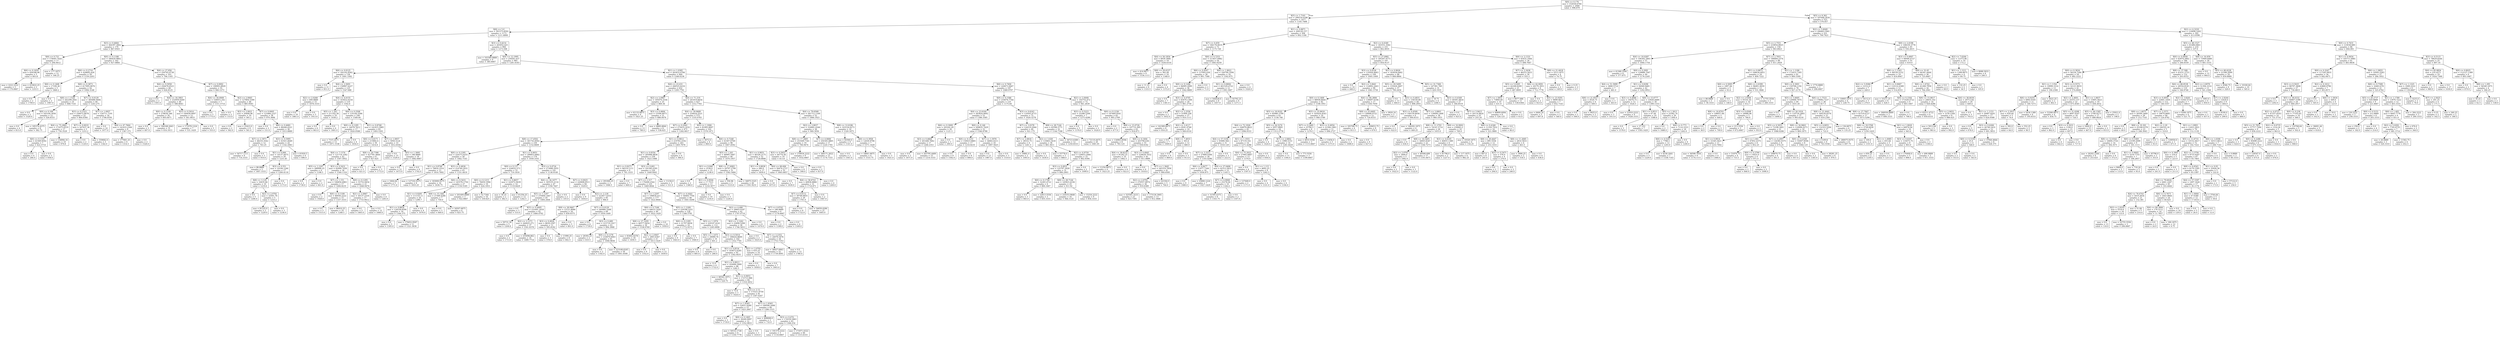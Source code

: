 digraph Tree {
node [shape=box] ;
0 [label="X[0] <= 0.176\nmse = 332630.6764\nsamples = 2000\nvalue = 996.879"] ;
1 [label="X[5] <= 1.7161\nmse = 299218.0188\nsamples = 1477\nvalue = 1145.7488"] ;
0 -> 1 [labeldistance=2.5, labelangle=45, headlabel="True"] ;
2 [label="X[8] <= 5.0\nmse = 301575.8592\nsamples = 1173\nvalue = 1211.4808"] ;
1 -> 2 ;
3 [label="X[3] <= 0.4664\nmse = 364397.3662\nsamples = 179\nvalue = 867.0503"] ;
2 -> 3 ;
4 [label="X[6] <= 0.731\nmse = 174045.7024\nsamples = 17\nvalue = 294.9412"] ;
3 -> 4 ;
5 [label="X[6] <= 0.1659\nmse = 456188.96\nsamples = 5\nvalue = 603.8"] ;
4 -> 5 ;
6 [label="mse = 2222.2222\nsamples = 3\nvalue = 170.6667"] ;
5 -> 6 ;
7 [label="mse = 433622.25\nsamples = 2\nvalue = 1253.5"] ;
5 -> 7 ;
8 [label="mse = 177.1875\nsamples = 12\nvalue = 166.25"] ;
4 -> 8 ;
9 [label="X[0] <= 0.1188\nmse = 346420.9802\nsamples = 162\nvalue = 927.0864"] ;
3 -> 9 ;
10 [label="X[6] <= 0.2716\nmse = 428695.426\nsamples = 59\nvalue = 1159.2203"] ;
9 -> 10 ;
11 [label="X[6] <= 0.1468\nmse = 17109.36\nsamples = 5\nvalue = 1860.2"] ;
10 -> 11 ;
12 [label="mse = 0.0\nsamples = 2\nvalue = 1700.0"] ;
11 -> 12 ;
13 [label="mse = 0.0\nsamples = 3\nvalue = 1967.0"] ;
11 -> 13 ;
14 [label="X[6] <= 0.3873\nmse = 417095.0676\nsamples = 54\nvalue = 1094.3148"] ;
10 -> 14 ;
15 [label="X[8] <= 1.1526\nmse = 262299.2041\nsamples = 14\nvalue = 668.7143"] ;
14 -> 15 ;
16 [label="mse = 0.0\nsamples = 2\nvalue = 1520.0"] ;
15 -> 16 ;
17 [label="X[0] <= 0.108\nmse = 165104.3056\nsamples = 12\nvalue = 526.8333"] ;
15 -> 17 ;
18 [label="mse = 0.0\nsamples = 4\nvalue = 815.0"] ;
17 -> 18 ;
19 [label="mse = 185376.4375\nsamples = 8\nvalue = 382.75"] ;
17 -> 19 ;
20 [label="X[7] <= 0.0129\nmse = 385686.9494\nsamples = 40\nvalue = 1243.275"] ;
14 -> 20 ;
21 [label="X[3] <= 0.5323\nmse = 256072.8678\nsamples = 22\nvalue = 864.6364"] ;
20 -> 21 ;
22 [label="X[4] <= 75.2862\nmse = 171675.0519\nsamples = 17\nvalue = 750.3529"] ;
21 -> 22 ;
23 [label="X[0] <= 0.1101\nmse = 41569.9592\nsamples = 7\nvalue = 422.5714"] ;
22 -> 23 ;
24 [label="mse = 0.0\nsamples = 4\nvalue = 246.0"] ;
23 -> 24 ;
25 [label="mse = 0.0\nsamples = 3\nvalue = 658.0"] ;
23 -> 25 ;
26 [label="mse = 134894.16\nsamples = 10\nvalue = 979.8"] ;
22 -> 26 ;
27 [label="X[7] <= 0.0019\nmse = 347637.36\nsamples = 5\nvalue = 1253.2"] ;
21 -> 27 ;
28 [label="mse = 0.0\nsamples = 2\nvalue = 1120.0"] ;
27 -> 28 ;
29 [label="mse = 559682.0\nsamples = 3\nvalue = 1342.0"] ;
27 -> 29 ;
30 [label="X[7] <= 1.0957\nmse = 154711.7191\nsamples = 18\nvalue = 1706.0556"] ;
20 -> 30 ;
31 [label="mse = 0.0\nsamples = 10\nvalue = 1977.0"] ;
30 -> 31 ;
32 [label="X[4] <= 47.7664\nmse = 141633.2344\nsamples = 8\nvalue = 1367.375"] ;
30 -> 32 ;
33 [label="mse = 177661.25\nsamples = 6\nvalue = 1314.5"] ;
32 -> 33 ;
34 [label="mse = 0.0\nsamples = 2\nvalue = 1526.0"] ;
32 -> 34 ;
35 [label="X[4] <= 27.856\nmse = 250745.0738\nsamples = 103\nvalue = 794.1165"] ;
9 -> 35 ;
36 [label="X[4] <= 9.5958\nmse = 256478.6523\nsamples = 48\nvalue = 626.8125"] ;
35 -> 36 ;
37 [label="mse = 0.0\nsamples = 2\nvalue = 1501.0"] ;
36 -> 37 ;
38 [label="X[4] <= 18.3903\nmse = 232959.0269\nsamples = 46\nvalue = 588.8043"] ;
36 -> 38 ;
39 [label="X[0] <= 0.1339\nmse = 278636.346\nsamples = 34\nvalue = 605.6471"] ;
38 -> 39 ;
40 [label="mse = 0.0\nsamples = 3\nvalue = 497.0"] ;
39 -> 40 ;
41 [label="mse = 304348.2643\nsamples = 31\nvalue = 616.1613"] ;
39 -> 41 ;
42 [label="X[3] <= 0.5014\nmse = 100458.9097\nsamples = 12\nvalue = 541.0833"] ;
38 -> 42 ;
43 [label="mse = 171978.1224\nsamples = 7\nvalue = 531.1429"] ;
42 -> 43 ;
44 [label="mse = 0.0\nsamples = 5\nvalue = 555.0"] ;
42 -> 44 ;
45 [label="X[7] <= 0.0002\nmse = 199993.8929\nsamples = 55\nvalue = 940.1273"] ;
35 -> 45 ;
46 [label="X[4] <= 34.0949\nmse = 536915.102\nsamples = 7\nvalue = 1311.5714"] ;
45 -> 46 ;
47 [label="mse = 0.0\nsamples = 5\nvalue = 1775.0"] ;
46 -> 47 ;
48 [label="mse = 0.0\nsamples = 2\nvalue = 153.0"] ;
46 -> 48 ;
49 [label="X[2] <= 2.0065\nmse = 127804.5399\nsamples = 48\nvalue = 885.9583"] ;
45 -> 49 ;
50 [label="X[2] <= 2.0021\nmse = 20408.96\nsamples = 10\nvalue = 565.2"] ;
49 -> 50 ;
51 [label="mse = 0.0\nsamples = 2\nvalue = 582.0"] ;
50 -> 51 ;
52 [label="mse = 25423.0\nsamples = 8\nvalue = 561.0"] ;
50 -> 52 ;
53 [label="X[7] <= 0.0005\nmse = 121866.2327\nsamples = 38\nvalue = 970.3684"] ;
49 -> 53 ;
54 [label="mse = 0.0\nsamples = 2\nvalue = 151.0"] ;
53 -> 54 ;
55 [label="X[6] <= 0.4681\nmse = 89266.4321\nsamples = 36\nvalue = 1015.8889"] ;
53 -> 55 ;
56 [label="X[7] <= 2.3971\nmse = 48216.3542\nsamples = 12\nvalue = 763.25"] ;
55 -> 56 ;
57 [label="mse = 54717.1111\nsamples = 9\nvalue = 714.3333"] ;
56 -> 57 ;
58 [label="mse = 0.0\nsamples = 3\nvalue = 910.0"] ;
56 -> 58 ;
59 [label="X[3] <= 0.5995\nmse = 61921.6649\nsamples = 24\nvalue = 1142.2083"] ;
55 -> 59 ;
60 [label="X[1] <= 0.846\nmse = 14137.4475\nsamples = 20\nvalue = 1231.45"] ;
59 -> 60 ;
61 [label="mse = 88.8889\nsamples = 3\nvalue = 1407.3333"] ;
60 -> 61 ;
62 [label="X[3] <= 0.551\nmse = 10194.1246\nsamples = 17\nvalue = 1200.4118"] ;
60 -> 62 ;
63 [label="X[8] <= 3.129\nmse = 16435.84\nsamples = 10\nvalue = 1219.6"] ;
62 -> 63 ;
64 [label="mse = 0.0\nsamples = 5\nvalue = 1206.0"] ;
63 -> 64 ;
65 [label="X[2] <= 2.0792\nmse = 32501.76\nsamples = 5\nvalue = 1233.2"] ;
63 -> 65 ;
66 [label="mse = 81225.0\nsamples = 2\nvalue = 1229.0"] ;
65 -> 66 ;
67 [label="mse = 0.0\nsamples = 3\nvalue = 1236.0"] ;
65 -> 67 ;
68 [label="mse = 0.0\nsamples = 7\nvalue = 1173.0"] ;
62 -> 68 ;
69 [label="mse = 61920.5\nsamples = 4\nvalue = 696.0"] ;
59 -> 69 ;
70 [label="X[3] <= 0.4214\nmse = 265052.425\nsamples = 994\nvalue = 1273.506"] ;
2 -> 70 ;
71 [label="mse = 103360.8889\nsamples = 9\nvalue = 385.6667"] ;
70 -> 71 ;
72 [label="X[4] <= 12.1995\nmse = 259261.637\nsamples = 985\nvalue = 1281.6183"] ;
70 -> 72 ;
73 [label="X[6] <= 0.0125\nmse = 182192.8562\nsamples = 136\nvalue = 1491.3382"] ;
72 -> 73 ;
74 [label="mse = 0.0\nsamples = 11\nvalue = 851.0"] ;
73 -> 74 ;
75 [label="X[4] <= 2.5691\nmse = 158967.6227\nsamples = 125\nvalue = 1547.688"] ;
73 -> 75 ;
76 [label="X[2] <= 2.0268\nmse = 600.8889\nsamples = 15\nvalue = 1878.3333"] ;
75 -> 76 ;
77 [label="mse = 0.0\nsamples = 10\nvalue = 1861.0"] ;
76 -> 77 ;
78 [label="mse = 0.0\nsamples = 5\nvalue = 1913.0"] ;
76 -> 78 ;
79 [label="X[4] <= 4.0155\nmse = 163622.0218\nsamples = 110\nvalue = 1502.6"] ;
75 -> 79 ;
80 [label="X[5] <= 1.243\nmse = 211162.56\nsamples = 10\nvalue = 1038.2"] ;
79 -> 80 ;
81 [label="mse = 0.0\nsamples = 6\nvalue = 663.0"] ;
80 -> 81 ;
82 [label="mse = 0.0\nsamples = 4\nvalue = 1601.0"] ;
80 -> 82 ;
83 [label="X[6] <= 0.2508\nmse = 135144.5584\nsamples = 100\nvalue = 1549.04"] ;
79 -> 83 ;
84 [label="X[0] <= 0.1295\nmse = 14078.7612\nsamples = 17\nvalue = 1820.0588"] ;
83 -> 84 ;
85 [label="mse = 7315.2071\nsamples = 13\nvalue = 1871.1538"] ;
84 -> 85 ;
86 [label="mse = 0.0\nsamples = 4\nvalue = 1654.0"] ;
84 -> 86 ;
87 [label="X[1] <= 0.8748\nmse = 141815.5985\nsamples = 83\nvalue = 1493.5301"] ;
83 -> 87 ;
88 [label="X[6] <= 0.6171\nmse = 215892.6\nsamples = 50\nvalue = 1414.8"] ;
87 -> 88 ;
89 [label="X[4] <= 7.1374\nmse = 121714.3362\nsamples = 42\nvalue = 1507.5952"] ;
88 -> 89 ;
90 [label="X[5] <= 1.1207\nmse = 288906.25\nsamples = 4\nvalue = 1198.5"] ;
89 -> 90 ;
91 [label="mse = 0.0\nsamples = 2\nvalue = 1736.0"] ;
90 -> 91 ;
92 [label="mse = 0.0\nsamples = 2\nvalue = 661.0"] ;
90 -> 92 ;
93 [label="X[3] <= 0.5431\nmse = 92999.7458\nsamples = 38\nvalue = 1540.1316"] ;
89 -> 93 ;
94 [label="X[7] <= 1.151\nmse = 106854.4983\nsamples = 17\nvalue = 1406.8235"] ;
93 -> 94 ;
95 [label="mse = 0.0\nsamples = 2\nvalue = 1928.0"] ;
94 -> 95 ;
96 [label="X[0] <= 0.1109\nmse = 80056.2222\nsamples = 15\nvalue = 1337.3333"] ;
94 -> 96 ;
97 [label="mse = 0.0\nsamples = 5\nvalue = 1515.0"] ;
96 -> 97 ;
98 [label="mse = 96410.25\nsamples = 10\nvalue = 1248.5"] ;
96 -> 98 ;
99 [label="X[0] <= 0.1295\nmse = 55752.0454\nsamples = 21\nvalue = 1648.0476"] ;
93 -> 99 ;
100 [label="X[2] <= 2.0967\nmse = 30137.2318\nsamples = 17\nvalue = 1733.9412"] ;
99 -> 100 ;
101 [label="mse = 0.0\nsamples = 5\nvalue = 1465.0"] ;
100 -> 101 ;
102 [label="mse = 0.0\nsamples = 12\nvalue = 1846.0"] ;
100 -> 102 ;
103 [label="mse = 0.0\nsamples = 4\nvalue = 1283.0"] ;
99 -> 103 ;
104 [label="X[8] <= 20.7396\nmse = 427781.4844\nsamples = 8\nvalue = 927.625"] ;
88 -> 104 ;
105 [label="mse = 0.0\nsamples = 5\nvalue = 421.0"] ;
104 -> 105 ;
106 [label="mse = 0.0\nsamples = 3\nvalue = 1772.0"] ;
104 -> 106 ;
107 [label="X[7] <= 1.0957\nmse = 5956.5124\nsamples = 33\nvalue = 1612.8182"] ;
87 -> 107 ;
108 [label="mse = 0.0\nsamples = 15\nvalue = 1529.0"] ;
107 -> 108 ;
109 [label="X[5] <= 1.3095\nmse = 186.8889\nsamples = 18\nvalue = 1682.6667"] ;
107 -> 109 ;
110 [label="mse = 0.0\nsamples = 12\nvalue = 1673.0"] ;
109 -> 110 ;
111 [label="mse = 0.0\nsamples = 6\nvalue = 1702.0"] ;
109 -> 111 ;
112 [label="X[1] <= 1.0385\nmse = 263433.0784\nsamples = 849\nvalue = 1248.0236"] ;
72 -> 112 ;
113 [label="X[4] <= 23.431\nmse = 266525.6216\nsamples = 652\nvalue = 1295.7761"] ;
112 -> 113 ;
114 [label="X[2] <= 2.0967\nmse = 195470.3104\nsamples = 25\nvalue = 869.36"] ;
113 -> 114 ;
115 [label="mse = 61132.6875\nsamples = 4\nvalue = 1821.25"] ;
114 -> 115 ;
116 [label="X[3] <= 0.4664\nmse = 15594.8073\nsamples = 21\nvalue = 688.0476"] ;
114 -> 116 ;
117 [label="mse = 0.0\nsamples = 13\nvalue = 780.0"] ;
116 -> 117 ;
118 [label="mse = 4869.4844\nsamples = 8\nvalue = 538.625"] ;
116 -> 118 ;
119 [label="X[4] <= 71.219\nmse = 261819.6654\nsamples = 627\nvalue = 1312.7783"] ;
113 -> 119 ;
120 [label="X[4] <= 39.9689\nmse = 254024.5521\nsamples = 575\nvalue = 1335.0783"] ;
119 -> 120 ;
121 [label="X[7] <= 0.2041\nmse = 275633.3232\nsamples = 473\nvalue = 1282.6617"] ;
120 -> 121 ;
122 [label="X[8] <= 17.4502\nmse = 301743.8502\nsamples = 230\nvalue = 1152.6609"] ;
121 -> 122 ;
123 [label="X[0] <= 0.1295\nmse = 224373.0255\nsamples = 56\nvalue = 1442.7143"] ;
122 -> 123 ;
124 [label="X[1] <= 0.8748\nmse = 79816.3314\nsamples = 13\nvalue = 1810.7692"] ;
123 -> 124 ;
125 [label="mse = 1664.64\nsamples = 5\nvalue = 1771.6"] ;
124 -> 125 ;
126 [label="mse = 127102.9375\nsamples = 8\nvalue = 1835.25"] ;
124 -> 126 ;
127 [label="X[3] <= 0.4836\nmse = 214740.2931\nsamples = 43\nvalue = 1331.4419"] ;
123 -> 127 ;
128 [label="mse = 183000.9375\nsamples = 16\nvalue = 1636.75"] ;
127 -> 128 ;
129 [label="X[6] <= 0.5431\nmse = 145578.1756\nsamples = 27\nvalue = 1150.5185"] ;
127 -> 129 ;
130 [label="X[1] <= 0.9285\nmse = 111155.11\nsamples = 20\nvalue = 1290.7"] ;
129 -> 130 ;
131 [label="X[1] <= 0.8854\nmse = 124538.8594\nsamples = 16\nvalue = 1344.375"] ;
130 -> 131 ;
132 [label="mse = 0.0\nsamples = 5\nvalue = 1395.0"] ;
131 -> 132 ;
133 [label="mse = 179452.9587\nsamples = 11\nvalue = 1321.3636"] ;
131 -> 133 ;
134 [label="mse = 0.0\nsamples = 4\nvalue = 1076.0"] ;
130 -> 134 ;
135 [label="X[8] <= 15.1461\nmse = 27369.4286\nsamples = 7\nvalue = 750.0"] ;
129 -> 135 ;
136 [label="mse = 0.0\nsamples = 3\nvalue = 649.0"] ;
135 -> 136 ;
137 [label="mse = 34507.6875\nsamples = 4\nvalue = 825.75"] ;
135 -> 137 ;
138 [label="X[1] <= 0.9051\nmse = 290853.8462\nsamples = 174\nvalue = 1059.3103"] ;
122 -> 138 ;
139 [label="X[0] <= 0.137\nmse = 224032.573\nsamples = 33\nvalue = 719.1818"] ;
138 -> 139 ;
140 [label="X[0] <= 0.1215\nmse = 78450.1994\nsamples = 19\nvalue = 424.1053"] ;
139 -> 140 ;
141 [label="mse = 201400.8889\nsamples = 3\nvalue = 922.6667"] ;
140 -> 141 ;
142 [label="mse = 52.7344\nsamples = 16\nvalue = 330.625"] ;
140 -> 142 ;
143 [label="X[1] <= 0.8657\nmse = 143072.9439\nsamples = 14\nvalue = 1119.6429"] ;
139 -> 143 ;
144 [label="mse = 30.25\nsamples = 2\nvalue = 382.5"] ;
143 -> 144 ;
145 [label="mse = 61256.25\nsamples = 12\nvalue = 1242.5"] ;
143 -> 145 ;
146 [label="X[3] <= 0.4724\nmse = 273080.2055\nsamples = 141\nvalue = 1138.9149"] ;
138 -> 146 ;
147 [label="X[4] <= 34.1677\nmse = 305535.2114\nsamples = 47\nvalue = 1358.7447"] ;
146 -> 147 ;
148 [label="X[5] <= 1.1297\nmse = 270464.1847\nsamples = 45\nvalue = 1404.2444"] ;
147 -> 148 ;
149 [label="mse = 0.0\nsamples = 3\nvalue = 533.0"] ;
148 -> 149 ;
150 [label="X[3] <= 0.4495\nmse = 231691.2018\nsamples = 42\nvalue = 1466.4762"] ;
148 -> 150 ;
151 [label="mse = 59731.36\nsamples = 5\nvalue = 1204.8"] ;
150 -> 151 ;
152 [label="X[2] <= 2.1373\nmse = 244425.271\nsamples = 37\nvalue = 1501.8378"] ;
150 -> 152 ;
153 [label="mse = 0.0\nsamples = 2\nvalue = 1713.0"] ;
152 -> 153 ;
154 [label="mse = 255698.862\nsamples = 35\nvalue = 1489.7714"] ;
152 -> 154 ;
155 [label="mse = 0.0\nsamples = 2\nvalue = 335.0"] ;
147 -> 155 ;
156 [label="X[7] <= 0.0025\nmse = 220608.8511\nsamples = 94\nvalue = 1029.0"] ;
146 -> 156 ;
157 [label="mse = 0.0\nsamples = 9\nvalue = 1454.0"] ;
156 -> 157 ;
158 [label="X[2] <= 2.128\nmse = 222817.4353\nsamples = 85\nvalue = 984.0"] ;
156 -> 158 ;
159 [label="X[8] <= 28.9467\nmse = 15121.8086\nsamples = 16\nvalue = 659.9375"] ;
158 -> 159 ;
160 [label="X[3] <= 0.4924\nmse = 8839.2397\nsamples = 11\nvalue = 595.8182"] ;
159 -> 160 ;
161 [label="mse = 0.0\nsamples = 3\nvalue = 578.0"] ;
160 -> 161 ;
162 [label="mse = 11990.25\nsamples = 8\nvalue = 602.5"] ;
160 -> 162 ;
163 [label="mse = 0.0\nsamples = 5\nvalue = 801.0"] ;
159 -> 163 ;
164 [label="X[7] <= 0.0129\nmse = 240980.3268\nsamples = 69\nvalue = 1059.1449"] ;
158 -> 164 ;
165 [label="mse = 0.0\nsamples = 6\nvalue = 1739.0"] ;
164 -> 165 ;
166 [label="X[3] <= 0.489\nmse = 215719.1917\nsamples = 63\nvalue = 994.3968"] ;
164 -> 166 ;
167 [label="mse = 28392.25\nsamples = 2\nvalue = 610.5"] ;
166 -> 167 ;
168 [label="X[0] <= 0.1278\nmse = 216870.6063\nsamples = 61\nvalue = 1006.9836"] ;
166 -> 168 ;
169 [label="mse = 0.0\nsamples = 2\nvalue = 1182.0"] ;
168 -> 169 ;
170 [label="mse = 223148.6245\nsamples = 59\nvalue = 1001.0508"] ;
168 -> 170 ;
171 [label="X[1] <= 0.9612\nmse = 219783.2192\nsamples = 243\nvalue = 1405.7078"] ;
121 -> 171 ;
172 [label="X[1] <= 0.8354\nmse = 205066.8836\nsamples = 239\nvalue = 1423.1088"] ;
171 -> 172 ;
173 [label="X[1] <= 0.8271\nmse = 94519.1111\nsamples = 9\nvalue = 761.3333"] ;
172 -> 173 ;
174 [label="mse = 291060.25\nsamples = 2\nvalue = 1084.5"] ;
173 -> 174 ;
175 [label="mse = 0.0\nsamples = 7\nvalue = 669.0"] ;
173 -> 175 ;
176 [label="X[3] <= 0.601\nmse = 191585.0391\nsamples = 230\nvalue = 1449.0043"] ;
172 -> 176 ;
177 [label="X[7] <= 2.317\nmse = 176449.2542\nsamples = 225\nvalue = 1469.4044"] ;
176 -> 177 ;
178 [label="X[7] <= 1.2297\nmse = 198834.411\nsamples = 177\nvalue = 1422.8644"] ;
177 -> 178 ;
179 [label="X[6] <= 0.7248\nmse = 64633.1429\nsamples = 49\nvalue = 1622.1429"] ;
178 -> 179 ;
180 [label="X[8] <= 27.3295\nmse = 46577.0454\nsamples = 39\nvalue = 1538.0769"] ;
179 -> 180 ;
181 [label="mse = 83402.0278\nsamples = 18\nvalue = 1450.5"] ;
180 -> 181 ;
182 [label="X[2] <= 2.0047\nmse = 2803.8367\nsamples = 21\nvalue = 1613.1429"] ;
180 -> 182 ;
183 [label="mse = 0.0\nsamples = 9\nvalue = 1552.0"] ;
182 -> 183 ;
184 [label="mse = 0.0\nsamples = 12\nvalue = 1659.0"] ;
182 -> 184 ;
185 [label="mse = 0.0\nsamples = 10\nvalue = 1950.0"] ;
179 -> 185 ;
186 [label="X[5] <= 1.1209\nmse = 229186.5251\nsamples = 128\nvalue = 1346.5781"] ;
178 -> 186 ;
187 [label="X[0] <= 0.1295\nmse = 21707.6836\nsamples = 16\nvalue = 1772.9375"] ;
186 -> 187 ;
188 [label="mse = 0.0\nsamples = 9\nvalue = 1643.0"] ;
187 -> 188 ;
189 [label="mse = 0.0\nsamples = 7\nvalue = 1940.0"] ;
187 -> 189 ;
190 [label="X[5] <= 1.1974\nmse = 229147.6141\nsamples = 112\nvalue = 1285.6696"] ;
186 -> 190 ;
191 [label="X[5] <= 1.1475\nmse = 28089.76\nsamples = 10\nvalue = 601.2"] ;
190 -> 191 ;
192 [label="mse = 0.0\nsamples = 8\nvalue = 685.0"] ;
191 -> 192 ;
193 [label="mse = 0.0\nsamples = 2\nvalue = 266.0"] ;
191 -> 193 ;
194 [label="X[3] <= 0.5014\nmse = 198424.8609\nsamples = 102\nvalue = 1352.7745"] ;
190 -> 194 ;
195 [label="X[1] <= 0.8534\nmse = 193672.6285\nsamples = 92\nvalue = 1302.0435"] ;
194 -> 195 ;
196 [label="mse = 12.0\nsamples = 4\nvalue = 1732.0"] ;
195 -> 196 ;
197 [label="X[1] <= 0.8913\nmse = 193690.5909\nsamples = 88\nvalue = 1282.5"] ;
195 -> 197 ;
198 [label="mse = 40542.1875\nsamples = 4\nvalue = 529.75"] ;
197 -> 198 ;
199 [label="X[1] <= 0.9051\nmse = 172715.988\nsamples = 84\nvalue = 1318.3452"] ;
197 -> 199 ;
200 [label="mse = 72.0\nsamples = 3\nvalue = 1624.0"] ;
199 -> 200 ;
201 [label="X[2] <= 2.12\nmse = 175521.8759\nsamples = 81\nvalue = 1307.0247"] ;
199 -> 201 ;
202 [label="X[7] <= 1.8365\nmse = 52831.9289\nsamples = 15\nvalue = 1425.2667"] ;
201 -> 202 ;
203 [label="mse = 0.0\nsamples = 3\nvalue = 1718.0"] ;
202 -> 203 ;
204 [label="X[0] <= 0.1465\nmse = 39260.9097\nsamples = 12\nvalue = 1352.0833"] ;
202 -> 204 ;
205 [label="mse = 50532.1728\nsamples = 9\nvalue = 1330.7778"] ;
204 -> 205 ;
206 [label="mse = 0.0\nsamples = 3\nvalue = 1416.0"] ;
204 -> 206 ;
207 [label="X[7] <= 1.8365\nmse = 199506.2498\nsamples = 66\nvalue = 1280.1515"] ;
201 -> 207 ;
208 [label="mse = 408608.0\nsamples = 3\nvalue = 732.0"] ;
207 -> 208 ;
209 [label="X[3] <= 0.474\nmse = 174559.5863\nsamples = 63\nvalue = 1306.254"] ;
207 -> 209 ;
210 [label="mse = 191374.2222\nsamples = 3\nvalue = 1118.6667"] ;
209 -> 210 ;
211 [label="mse = 171871.4322\nsamples = 60\nvalue = 1315.6333"] ;
209 -> 211 ;
212 [label="X[2] <= 2.0792\nmse = 635.25\nsamples = 10\nvalue = 1819.5"] ;
194 -> 212 ;
213 [label="mse = 0.0\nsamples = 3\nvalue = 1858.0"] ;
212 -> 213 ;
214 [label="mse = 0.0\nsamples = 7\nvalue = 1803.0"] ;
212 -> 214 ;
215 [label="X[7] <= 4.4441\nmse = 56464.7704\nsamples = 48\nvalue = 1641.0208"] ;
177 -> 215 ;
216 [label="X[2] <= 4.486\nmse = 29603.0187\nsamples = 42\nvalue = 1707.0714"] ;
215 -> 216 ;
217 [label="X[2] <= 2.1262\nmse = 23608.5208\nsamples = 36\nvalue = 1746.5833"] ;
216 -> 217 ;
218 [label="mse = 0.0\nsamples = 2\nvalue = 1625.0"] ;
217 -> 218 ;
219 [label="X[7] <= 3.2352\nmse = 24076.5476\nsamples = 34\nvalue = 1753.7353"] ;
217 -> 219 ;
220 [label="mse = 36627.6963\nsamples = 22\nvalue = 1739.4091"] ;
219 -> 220 ;
221 [label="mse = 0.0\nsamples = 12\nvalue = 1780.0"] ;
219 -> 221 ;
222 [label="mse = 0.0\nsamples = 6\nvalue = 1470.0"] ;
216 -> 222 ;
223 [label="X[7] <= 4.8742\nmse = 186.8889\nsamples = 6\nvalue = 1178.6667"] ;
215 -> 223 ;
224 [label="mse = 0.0\nsamples = 2\nvalue = 1198.0"] ;
223 -> 224 ;
225 [label="mse = 0.0\nsamples = 4\nvalue = 1169.0"] ;
223 -> 225 ;
226 [label="mse = 11236.0\nsamples = 5\nvalue = 531.0"] ;
176 -> 226 ;
227 [label="mse = 0.0\nsamples = 4\nvalue = 366.0"] ;
171 -> 227 ;
228 [label="X[5] <= 1.1906\nmse = 81995.9097\nsamples = 102\nvalue = 1578.1471"] ;
120 -> 228 ;
229 [label="mse = 3072.0\nsamples = 4\nvalue = 860.0"] ;
228 -> 229 ;
230 [label="X[6] <= 0.7248\nmse = 63307.6769\nsamples = 98\nvalue = 1607.4592"] ;
228 -> 230 ;
231 [label="X[5] <= 1.243\nmse = 46995.5487\nsamples = 46\nvalue = 1470.1957"] ;
230 -> 231 ;
232 [label="X[1] <= 0.846\nmse = 2536.0\nsamples = 15\nvalue = 1238.0"] ;
231 -> 232 ;
233 [label="mse = 0.0\nsamples = 2\nvalue = 1366.0"] ;
232 -> 233 ;
234 [label="X[1] <= 0.9504\nmse = 17.7515\nsamples = 13\nvalue = 1218.3077"] ;
232 -> 234 ;
235 [label="mse = 0.0\nsamples = 10\nvalue = 1216.0"] ;
234 -> 235 ;
236 [label="mse = 0.0\nsamples = 3\nvalue = 1226.0"] ;
234 -> 236 ;
237 [label="X[8] <= 17.6083\nmse = 29797.2799\nsamples = 31\nvalue = 1582.5484"] ;
231 -> 237 ;
238 [label="mse = 556.96\nsamples = 5\nvalue = 1533.8"] ;
237 -> 238 ;
239 [label="mse = 34875.5325\nsamples = 26\nvalue = 1591.9231"] ;
237 -> 239 ;
240 [label="X[1] <= 0.9051\nmse = 46326.2175\nsamples = 52\nvalue = 1728.8846"] ;
230 -> 240 ;
241 [label="X[1] <= 0.8838\nmse = 280.0\nsamples = 17\nvalue = 1859.0"] ;
240 -> 241 ;
242 [label="mse = 0.0\nsamples = 10\nvalue = 1873.0"] ;
241 -> 242 ;
243 [label="mse = 0.0\nsamples = 7\nvalue = 1839.0"] ;
241 -> 243 ;
244 [label="X[4] <= 68.606\nmse = 56474.2727\nsamples = 35\nvalue = 1665.6857"] ;
240 -> 244 ;
245 [label="X[4] <= 58.8743\nmse = 40836.8866\nsamples = 31\nvalue = 1716.871"] ;
244 -> 245 ;
246 [label="X[7] <= 0.0112\nmse = 39748.9655\nsamples = 29\nvalue = 1701.0"] ;
245 -> 246 ;
247 [label="mse = 0.0\nsamples = 8\nvalue = 1722.0"] ;
246 -> 247 ;
248 [label="mse = 54659.4286\nsamples = 21\nvalue = 1693.0"] ;
246 -> 248 ;
249 [label="mse = 0.0\nsamples = 2\nvalue = 1947.0"] ;
245 -> 249 ;
250 [label="mse = 0.0\nsamples = 4\nvalue = 1269.0"] ;
244 -> 250 ;
251 [label="X[4] <= 79.6568\nmse = 281712.1169\nsamples = 52\nvalue = 1066.1923"] ;
119 -> 251 ;
252 [label="X[2] <= 3.0837\nmse = 316681.4344\nsamples = 36\nvalue = 949.3056"] ;
251 -> 252 ;
253 [label="X[8] <= 17.2895\nmse = 251649.7341\nsamples = 19\nvalue = 706.9474"] ;
252 -> 253 ;
254 [label="X[3] <= 0.5653\nmse = 44774.56\nsamples = 10\nvalue = 413.8"] ;
253 -> 254 ;
255 [label="mse = 0.0\nsamples = 8\nvalue = 308.0"] ;
254 -> 255 ;
256 [label="mse = 0.0\nsamples = 2\nvalue = 837.0"] ;
254 -> 256 ;
257 [label="mse = 279934.2222\nsamples = 9\nvalue = 1032.6667"] ;
253 -> 257 ;
258 [label="X[7] <= 4.0666\nmse = 250345.0865\nsamples = 17\nvalue = 1220.1765"] ;
252 -> 258 ;
259 [label="mse = 266171.2622\nsamples = 15\nvalue = 1174.7333"] ;
258 -> 259 ;
260 [label="mse = 0.0\nsamples = 2\nvalue = 1561.0"] ;
258 -> 260 ;
261 [label="X[8] <= 12.6186\nmse = 103124.0273\nsamples = 16\nvalue = 1329.1875"] ;
251 -> 261 ;
262 [label="mse = 92560.0\nsamples = 9\nvalue = 1141.0"] ;
261 -> 262 ;
263 [label="X[6] <= 0.3958\nmse = 12630.9796\nsamples = 7\nvalue = 1571.1429"] ;
261 -> 263 ;
264 [label="mse = 18841.6875\nsamples = 4\nvalue = 1533.75"] ;
263 -> 264 ;
265 [label="mse = 0.0\nsamples = 3\nvalue = 1621.0"] ;
263 -> 265 ;
266 [label="X[6] <= 0.7404\nmse = 220673.0047\nsamples = 197\nvalue = 1089.9797"] ;
112 -> 266 ;
267 [label="X[0] <= 0.1586\nmse = 216676.7744\nsamples = 125\nvalue = 1175.64"] ;
266 -> 267 ;
268 [label="X[4] <= 23.6164\nmse = 283824.9092\nsamples = 53\nvalue = 1386.3585"] ;
267 -> 268 ;
269 [label="X[6] <= 0.3009\nmse = 293241.85\nsamples = 20\nvalue = 1121.5"] ;
268 -> 269 ;
270 [label="X[3] <= 0.4664\nmse = 201448.7682\nsamples = 17\nvalue = 1268.2353"] ;
269 -> 270 ;
271 [label="mse = 0.0\nsamples = 2\nvalue = 1671.0"] ;
270 -> 271 ;
272 [label="mse = 203795.4489\nsamples = 15\nvalue = 1214.5333"] ;
270 -> 272 ;
273 [label="mse = 0.0\nsamples = 3\nvalue = 290.0"] ;
269 -> 273 ;
274 [label="X[0] <= 0.146\nmse = 209835.7429\nsamples = 33\nvalue = 1546.8788"] ;
268 -> 274 ;
275 [label="X[0] <= 0.1251\nmse = 150023.0865\nsamples = 17\nvalue = 1216.8235"] ;
274 -> 275 ;
276 [label="mse = 0.0\nsamples = 9\nvalue = 1582.0"] ;
275 -> 276 ;
277 [label="mse = 0.0\nsamples = 8\nvalue = 806.0"] ;
275 -> 277 ;
278 [label="X[7] <= 1.5976\nmse = 34662.6211\nsamples = 16\nvalue = 1897.5625"] ;
274 -> 278 ;
279 [label="mse = 0.0\nsamples = 13\nvalue = 1987.0"] ;
278 -> 279 ;
280 [label="mse = 0.0\nsamples = 3\nvalue = 1510.0"] ;
278 -> 280 ;
281 [label="X[3] <= 0.6243\nmse = 110503.4715\nsamples = 72\nvalue = 1020.5278"] ;
267 -> 281 ;
282 [label="X[7] <= 3.0378\nmse = 124219.2944\nsamples = 40\nvalue = 921.175"] ;
281 -> 282 ;
283 [label="X[7] <= 2.0818\nmse = 38332.75\nsamples = 4\nvalue = 1261.5"] ;
282 -> 283 ;
284 [label="mse = 19881.0\nsamples = 2\nvalue = 1093.0"] ;
283 -> 284 ;
285 [label="mse = 0.0\nsamples = 2\nvalue = 1430.0"] ;
283 -> 285 ;
286 [label="X[2] <= 3.028\nmse = 119463.3418\nsamples = 36\nvalue = 883.3611"] ;
282 -> 286 ;
287 [label="mse = 55778.0\nsamples = 3\nvalue = 668.0"] ;
286 -> 287 ;
288 [label="X[2] <= 4.9759\nmse = 120653.2084\nsamples = 33\nvalue = 902.9394"] ;
286 -> 288 ;
289 [label="X[3] <= 0.4931\nmse = 125797.3028\nsamples = 31\nvalue = 890.2903"] ;
288 -> 289 ;
290 [label="X[0] <= 0.1709\nmse = 32283.4722\nsamples = 6\nvalue = 800.1667"] ;
289 -> 290 ;
291 [label="mse = 0.0\nsamples = 3\nvalue = 945.0"] ;
290 -> 291 ;
292 [label="mse = 22613.5556\nsamples = 3\nvalue = 655.3333"] ;
290 -> 292 ;
293 [label="X[8] <= 28.7144\nmse = 145823.4336\nsamples = 25\nvalue = 911.92"] ;
289 -> 293 ;
294 [label="mse = 216353.9648\nsamples = 16\nvalue = 944.3125"] ;
293 -> 294 ;
295 [label="mse = 15254.2222\nsamples = 9\nvalue = 854.3333"] ;
293 -> 295 ;
296 [label="mse = 0.0\nsamples = 2\nvalue = 1099.0"] ;
288 -> 296 ;
297 [label="X[8] <= 28.7144\nmse = 65596.5771\nsamples = 32\nvalue = 1144.7188"] ;
281 -> 297 ;
298 [label="mse = 36723.6389\nsamples = 12\nvalue = 1250.8333"] ;
297 -> 298 ;
299 [label="mse = 72110.4475\nsamples = 20\nvalue = 1081.05"] ;
297 -> 299 ;
300 [label="X[2] <= 2.0048\nmse = 192755.472\nsamples = 72\nvalue = 941.2639"] ;
266 -> 300 ;
301 [label="X[3] <= 0.5223\nmse = 25286.5306\nsamples = 7\nvalue = 1275.4286"] ;
300 -> 301 ;
302 [label="mse = 0.0\nsamples = 5\nvalue = 1376.0"] ;
301 -> 302 ;
303 [label="mse = 0.0\nsamples = 2\nvalue = 1024.0"] ;
301 -> 303 ;
304 [label="X[0] <= 0.1236\nmse = 197469.9541\nsamples = 65\nvalue = 905.2769"] ;
300 -> 304 ;
305 [label="mse = 0.0\nsamples = 2\nvalue = 477.0"] ;
304 -> 305 ;
306 [label="X[8] <= 15.0726\nmse = 197731.095\nsamples = 63\nvalue = 918.873"] ;
304 -> 306 ;
307 [label="mse = 134963.8594\nsamples = 8\nvalue = 783.125"] ;
306 -> 307 ;
308 [label="X[0] <= 0.1464\nmse = 203790.636\nsamples = 55\nvalue = 938.6182"] ;
306 -> 308 ;
309 [label="X[4] <= 38.8233\nmse = 91262.25\nsamples = 10\nvalue = 1062.5"] ;
308 -> 309 ;
310 [label="mse = 11254.6875\nsamples = 4\nvalue = 1423.25"] ;
309 -> 310 ;
311 [label="mse = 0.0\nsamples = 6\nvalue = 822.0"] ;
309 -> 311 ;
312 [label="X[3] <= 0.4945\nmse = 224628.7032\nsamples = 45\nvalue = 911.0889"] ;
308 -> 312 ;
313 [label="mse = 0.0\nsamples = 4\nvalue = 1018.0"] ;
312 -> 313 ;
314 [label="X[7] <= 1.3645\nmse = 245319.7858\nsamples = 41\nvalue = 900.6585"] ;
312 -> 314 ;
315 [label="X[2] <= 2.0792\nmse = 270557.8974\nsamples = 36\nvalue = 919.6389"] ;
314 -> 315 ;
316 [label="mse = 325581.3233\nsamples = 23\nvalue = 923.7391"] ;
315 -> 316 ;
317 [label="mse = 173126.3905\nsamples = 13\nvalue = 912.3846"] ;
315 -> 317 ;
318 [label="mse = 42336.0\nsamples = 5\nvalue = 764.0"] ;
314 -> 318 ;
319 [label="X[1] <= 0.8871\nmse = 209120.157\nsamples = 304\nvalue = 892.1184"] ;
1 -> 319 ;
320 [label="X[7] <= 0.459\nmse = 184178.0619\nsamples = 73\nvalue = 1175.726"] ;
319 -> 320 ;
321 [label="X[4] <= 56.1854\nmse = 8939.3906\nsamples = 19\nvalue = 1436.6316"] ;
320 -> 321 ;
322 [label="mse = 414.9877\nsamples = 9\nvalue = 1534.1111"] ;
321 -> 322 ;
323 [label="X[8] <= 29.4337\nmse = 362.49\nsamples = 10\nvalue = 1348.9"] ;
321 -> 323 ;
324 [label="mse = 11.25\nsamples = 6\nvalue = 1333.5"] ;
323 -> 324 ;
325 [label="mse = 0.0\nsamples = 4\nvalue = 1372.0"] ;
323 -> 325 ;
326 [label="X[6] <= 0.7253\nmse = 213457.6982\nsamples = 54\nvalue = 1083.9259"] ;
320 -> 326 ;
327 [label="X[6] <= 0.4507\nmse = 137093.036\nsamples = 38\nvalue = 991.7368"] ;
326 -> 327 ;
328 [label="X[0] <= 0.1266\nmse = 94995.2099\nsamples = 36\nvalue = 1042.8889"] ;
327 -> 328 ;
329 [label="mse = 0.0\nsamples = 7\nvalue = 1381.0"] ;
328 -> 329 ;
330 [label="X[3] <= 0.4705\nmse = 83670.1308\nsamples = 29\nvalue = 961.2759"] ;
328 -> 330 ;
331 [label="mse = 0.0\nsamples = 2\nvalue = 1652.0"] ;
330 -> 331 ;
332 [label="X[2] <= 2.2556\nmse = 51909.358\nsamples = 27\nvalue = 910.1111"] ;
330 -> 332 ;
333 [label="mse = 142389.6875\nsamples = 8\nvalue = 816.25"] ;
332 -> 333 ;
334 [label="X[2] <= 2.4117\nmse = 8541.0748\nsamples = 19\nvalue = 949.6316"] ;
332 -> 334 ;
335 [label="mse = 0.0\nsamples = 7\nvalue = 1069.0"] ;
334 -> 335 ;
336 [label="X[8] <= 7.4933\nmse = 363.0\nsamples = 12\nvalue = 880.0"] ;
334 -> 336 ;
337 [label="mse = 0.0\nsamples = 9\nvalue = 869.0"] ;
336 -> 337 ;
338 [label="mse = 0.0\nsamples = 3\nvalue = 913.0"] ;
336 -> 338 ;
339 [label="mse = 0.0\nsamples = 2\nvalue = 71.0"] ;
327 -> 339 ;
340 [label="X[6] <= 1.8021\nmse = 326700.3594\nsamples = 16\nvalue = 1302.875"] ;
326 -> 340 ;
341 [label="X[1] <= 0.8604\nmse = 401529.4722\nsamples = 12\nvalue = 1395.1667"] ;
340 -> 341 ;
342 [label="mse = 544428.0\nsamples = 8\nvalue = 1457.0"] ;
341 -> 342 ;
343 [label="mse = 92792.25\nsamples = 4\nvalue = 1271.5"] ;
341 -> 343 ;
344 [label="mse = 0.0\nsamples = 4\nvalue = 1026.0"] ;
340 -> 344 ;
345 [label="X[2] <= 6.4349\nmse = 183551.3582\nsamples = 231\nvalue = 802.4935"] ;
319 -> 345 ;
346 [label="X[5] <= 27.0981\nmse = 185267.9773\nsamples = 197\nvalue = 854.9137"] ;
345 -> 346 ;
347 [label="X[3] <= 0.4536\nmse = 135926.8063\nsamples = 109\nvalue = 1005.1009"] ;
346 -> 347 ;
348 [label="mse = 0.0\nsamples = 10\nvalue = 446.0"] ;
347 -> 348 ;
349 [label="X[2] <= 5.0641\nmse = 114892.2443\nsamples = 99\nvalue = 1061.5758"] ;
347 -> 349 ;
350 [label="X[0] <= 0.1468\nmse = 98958.8644\nsamples = 82\nvalue = 1108.1951"] ;
349 -> 350 ;
351 [label="X[5] <= 18.9102\nmse = 85980.3799\nsamples = 63\nvalue = 1158.746"] ;
350 -> 351 ;
352 [label="X[4] <= 72.1926\nmse = 104976.8622\nsamples = 45\nvalue = 1096.9333"] ;
351 -> 352 ;
353 [label="X[4] <= 57.5358\nmse = 93080.564\nsamples = 31\nvalue = 1018.129"] ;
352 -> 353 ;
354 [label="X[7] <= 3.3211\nmse = 27868.0306\nsamples = 28\nvalue = 1103.4286"] ;
353 -> 354 ;
355 [label="X[6] <= 0.8477\nmse = 11977.7344\nsamples = 16\nvalue = 1056.875"] ;
354 -> 355 ;
356 [label="mse = 0.0\nsamples = 9\nvalue = 1080.0"] ;
355 -> 356 ;
357 [label="mse = 25806.1224\nsamples = 7\nvalue = 1027.1429"] ;
355 -> 357 ;
358 [label="X[4] <= 27.0406\nmse = 42312.5833\nsamples = 12\nvalue = 1165.5"] ;
354 -> 358 ;
359 [label="X[7] <= 4.9068\nmse = 25278.04\nsamples = 10\nvalue = 1164.4"] ;
358 -> 359 ;
360 [label="mse = 31595.4375\nsamples = 8\nvalue = 1163.75"] ;
359 -> 360 ;
361 [label="mse = 0.0\nsamples = 2\nvalue = 1167.0"] ;
359 -> 361 ;
362 [label="mse = 127449.0\nsamples = 2\nvalue = 1171.0"] ;
358 -> 362 ;
363 [label="mse = 0.0\nsamples = 3\nvalue = 222.0"] ;
353 -> 363 ;
364 [label="X[1] <= 1.1931\nmse = 87119.102\nsamples = 14\nvalue = 1271.4286"] ;
352 -> 364 ;
365 [label="X[4] <= 75.2022\nmse = 27992.6667\nsamples = 12\nvalue = 1374.0"] ;
364 -> 365 ;
366 [label="mse = 0.0\nsamples = 4\nvalue = 1597.0"] ;
365 -> 366 ;
367 [label="X[1] <= 1.115\nmse = 4692.25\nsamples = 8\nvalue = 1262.5"] ;
365 -> 367 ;
368 [label="mse = 0.0\nsamples = 4\nvalue = 1331.0"] ;
367 -> 368 ;
369 [label="mse = 0.0\nsamples = 4\nvalue = 1194.0"] ;
367 -> 369 ;
370 [label="mse = 0.0\nsamples = 2\nvalue = 656.0"] ;
364 -> 370 ;
371 [label="X[5] <= 24.5274\nmse = 5057.0895\nsamples = 18\nvalue = 1313.2778"] ;
351 -> 371 ;
372 [label="mse = 0.0\nsamples = 4\nvalue = 1424.0"] ;
371 -> 372 ;
373 [label="X[7] <= 2.6802\nmse = 1998.5153\nsamples = 14\nvalue = 1281.6429"] ;
371 -> 373 ;
374 [label="mse = 0.0\nsamples = 11\nvalue = 1304.0"] ;
373 -> 374 ;
375 [label="mse = 773.5556\nsamples = 3\nvalue = 1199.6667"] ;
373 -> 375 ;
376 [label="X[5] <= 25.8616\nmse = 105424.4543\nsamples = 19\nvalue = 940.5789"] ;
350 -> 376 ;
377 [label="X[7] <= 0.2681\nmse = 25780.5\nsamples = 8\nvalue = 1276.5"] ;
376 -> 377 ;
378 [label="mse = 4933.5556\nsamples = 3\nvalue = 1115.6667"] ;
377 -> 378 ;
379 [label="mse = 13456.0\nsamples = 5\nvalue = 1373.0"] ;
377 -> 379 ;
380 [label="X[3] <= 0.4954\nmse = 21594.1983\nsamples = 11\nvalue = 696.2727"] ;
376 -> 380 ;
381 [label="mse = 0.0\nsamples = 2\nvalue = 1008.0"] ;
380 -> 381 ;
382 [label="mse = 0.0\nsamples = 9\nvalue = 627.0"] ;
380 -> 382 ;
383 [label="X[4] <= 84.3806\nmse = 130697.6194\nsamples = 17\nvalue = 836.7059"] ;
349 -> 383 ;
384 [label="X[8] <= 25.6495\nmse = 138468.9722\nsamples = 12\nvalue = 724.8333"] ;
383 -> 384 ;
385 [label="mse = 183768.75\nsamples = 4\nvalue = 815.5"] ;
384 -> 385 ;
386 [label="mse = 109653.75\nsamples = 8\nvalue = 679.5"] ;
384 -> 386 ;
387 [label="mse = 9920.16\nsamples = 5\nvalue = 1105.2"] ;
383 -> 387 ;
388 [label="X[1] <= 0.9626\nmse = 183838.6462\nsamples = 88\nvalue = 668.8864"] ;
346 -> 388 ;
389 [label="X[5] <= 29.5499\nmse = 155426.3607\nsamples = 57\nvalue = 799.2456"] ;
388 -> 389 ;
390 [label="mse = 0.0\nsamples = 13\nvalue = 464.0"] ;
389 -> 390 ;
391 [label="X[3] <= 0.4831\nmse = 158330.89\nsamples = 44\nvalue = 898.2955"] ;
389 -> 391 ;
392 [label="X[3] <= 0.4509\nmse = 100159.8056\nsamples = 6\nvalue = 506.8333"] ;
391 -> 392 ;
393 [label="mse = 0.0\nsamples = 2\nvalue = 622.0"] ;
392 -> 393 ;
394 [label="mse = 140292.1875\nsamples = 4\nvalue = 449.25"] ;
392 -> 394 ;
395 [label="X[7] <= 3.0803\nmse = 139499.1468\nsamples = 38\nvalue = 960.1053"] ;
391 -> 395 ;
396 [label="X[8] <= 11.2701\nmse = 74141.5714\nsamples = 28\nvalue = 1053.0"] ;
395 -> 396 ;
397 [label="mse = 0.0\nsamples = 6\nvalue = 636.0"] ;
396 -> 397 ;
398 [label="X[8] <= 16.5405\nmse = 34003.8347\nsamples = 22\nvalue = 1166.7273"] ;
396 -> 398 ;
399 [label="X[2] <= 2.0792\nmse = 2400.0\nsamples = 5\nvalue = 1082.0"] ;
398 -> 399 ;
400 [label="mse = 0.0\nsamples = 2\nvalue = 1022.0"] ;
399 -> 400 ;
401 [label="mse = 0.0\nsamples = 3\nvalue = 1122.0"] ;
399 -> 401 ;
402 [label="mse = 40566.699\nsamples = 17\nvalue = 1191.6471"] ;
398 -> 402 ;
403 [label="X[8] <= 16.9002\nmse = 230683.2\nsamples = 10\nvalue = 700.0"] ;
395 -> 403 ;
404 [label="X[3] <= 0.6105\nmse = 40655.1389\nsamples = 6\nvalue = 1063.8333"] ;
403 -> 404 ;
405 [label="mse = 81796.0\nsamples = 2\nvalue = 1227.0"] ;
404 -> 405 ;
406 [label="mse = 117.1875\nsamples = 4\nvalue = 982.25"] ;
404 -> 406 ;
407 [label="mse = 19320.1875\nsamples = 4\nvalue = 154.25"] ;
403 -> 407 ;
408 [label="X[5] <= 31.7366\nmse = 147381.769\nsamples = 31\nvalue = 429.1935"] ;
388 -> 408 ;
409 [label="mse = 18.75\nsamples = 4\nvalue = 1268.5"] ;
408 -> 409 ;
410 [label="X[3] <= 0.4349\nmse = 49391.6818\nsamples = 27\nvalue = 304.8519"] ;
408 -> 410 ;
411 [label="mse = 0.0\nsamples = 2\nvalue = 925.0"] ;
410 -> 411 ;
412 [label="X[7] <= 3.9415\nmse = 20114.9824\nsamples = 25\nvalue = 255.24"] ;
410 -> 412 ;
413 [label="X[6] <= 0.4346\nmse = 11350.7932\nsamples = 18\nvalue = 323.3889"] ;
412 -> 413 ;
414 [label="X[8] <= 29.4447\nmse = 895.5556\nsamples = 12\nvalue = 253.3333"] ;
413 -> 414 ;
415 [label="mse = 847.0\nsamples = 8\nvalue = 245.0"] ;
414 -> 415 ;
416 [label="X[3] <= 0.5471\nmse = 576.0\nsamples = 4\nvalue = 270.0"] ;
414 -> 416 ;
417 [label="mse = 0.0\nsamples = 2\nvalue = 294.0"] ;
416 -> 417 ;
418 [label="mse = 0.0\nsamples = 2\nvalue = 246.0"] ;
416 -> 418 ;
419 [label="X[8] <= 11.2685\nmse = 2814.5833\nsamples = 6\nvalue = 463.5"] ;
413 -> 419 ;
420 [label="mse = 3906.25\nsamples = 2\nvalue = 518.5"] ;
419 -> 420 ;
421 [label="mse = 0.0\nsamples = 4\nvalue = 436.0"] ;
419 -> 421 ;
422 [label="mse = 0.0\nsamples = 7\nvalue = 80.0"] ;
412 -> 422 ;
423 [label="X[6] <= 2.1331\nmse = 65432.3564\nsamples = 34\nvalue = 498.7647"] ;
345 -> 423 ;
424 [label="X[7] <= 3.3436\nmse = 46253.5433\nsamples = 30\nvalue = 555.3"] ;
423 -> 424 ;
425 [label="X[5] <= 5.0305\nmse = 42248.8209\nsamples = 21\nvalue = 487.8095"] ;
424 -> 425 ;
426 [label="X[7] <= 1.5855\nmse = 73869.49\nsamples = 10\nvalue = 431.9"] ;
425 -> 426 ;
427 [label="mse = 49809.6094\nsamples = 8\nvalue = 524.125"] ;
426 -> 427 ;
428 [label="mse = 0.0\nsamples = 2\nvalue = 63.0"] ;
426 -> 428 ;
429 [label="mse = 8077.686\nsamples = 11\nvalue = 538.6364"] ;
425 -> 429 ;
430 [label="X[4] <= 42.0091\nmse = 20170.3951\nsamples = 9\nvalue = 712.7778"] ;
424 -> 430 ;
431 [label="mse = 0.0\nsamples = 2\nvalue = 923.0"] ;
430 -> 431 ;
432 [label="X[5] <= 23.9291\nmse = 9699.0612\nsamples = 7\nvalue = 652.7143"] ;
430 -> 432 ;
433 [label="mse = 6464.16\nsamples = 5\nvalue = 697.8"] ;
432 -> 433 ;
434 [label="mse = 0.0\nsamples = 2\nvalue = 540.0"] ;
432 -> 434 ;
435 [label="X[8] <= 21.4418\nmse = 5513.1875\nsamples = 4\nvalue = 74.75"] ;
423 -> 435 ;
436 [label="mse = 0.0\nsamples = 2\nvalue = 149.0"] ;
435 -> 436 ;
437 [label="mse = 0.25\nsamples = 2\nvalue = 0.5"] ;
435 -> 437 ;
438 [label="X[5] <= 8.362\nmse = 187648.2634\nsamples = 523\nvalue = 576.457"] ;
0 -> 438 [labeldistance=2.5, labelangle=-45, headlabel="False"] ;
439 [label="X[2] <= 5.6049\nmse = 206463.5941\nsamples = 221\nvalue = 799.7421"] ;
438 -> 439 ;
440 [label="X[5] <= 2.7551\nmse = 210654.8925\nsamples = 156\nvalue = 903.6923"] ;
439 -> 440 ;
441 [label="X[4] <= 10.0287\nmse = 194362.3903\nsamples = 57\nvalue = 1064.1754"] ;
440 -> 441 ;
442 [label="mse = 41368.3594\nsamples = 8\nvalue = 377.875"] ;
441 -> 442 ;
443 [label="X[0] <= 0.2091\nmse = 129886.7047\nsamples = 49\nvalue = 1176.2245"] ;
441 -> 443 ;
444 [label="X[4] <= 51.5999\nmse = 3668.5714\nsamples = 7\nvalue = 481.0"] ;
443 -> 444 ;
445 [label="X[8] <= 21.8557\nmse = 4524.75\nsamples = 4\nvalue = 509.5"] ;
444 -> 445 ;
446 [label="mse = 0.0\nsamples = 2\nvalue = 506.0"] ;
445 -> 446 ;
447 [label="mse = 9025.0\nsamples = 2\nvalue = 513.0"] ;
445 -> 447 ;
448 [label="mse = 0.0\nsamples = 3\nvalue = 443.0"] ;
444 -> 448 ;
449 [label="X[1] <= 0.8296\nmse = 56940.8481\nsamples = 42\nvalue = 1292.0952"] ;
443 -> 449 ;
450 [label="X[3] <= 0.4886\nmse = 16476.75\nsamples = 12\nvalue = 1024.5"] ;
449 -> 450 ;
451 [label="mse = 0.0\nsamples = 3\nvalue = 1013.0"] ;
450 -> 451 ;
452 [label="mse = 21910.2222\nsamples = 9\nvalue = 1028.3333"] ;
450 -> 452 ;
453 [label="X[8] <= 15.6777\nmse = 33026.4489\nsamples = 30\nvalue = 1399.1333"] ;
449 -> 453 ;
454 [label="X[1] <= 0.8511\nmse = 67.44\nsamples = 10\nvalue = 1588.6"] ;
453 -> 454 ;
455 [label="mse = 0.0\nsamples = 3\nvalue = 1578.0"] ;
454 -> 455 ;
456 [label="mse = 27.551\nsamples = 7\nvalue = 1593.1429"] ;
454 -> 456 ;
457 [label="X[5] <= 1.3013\nmse = 22582.74\nsamples = 20\nvalue = 1304.4"] ;
453 -> 457 ;
458 [label="mse = 0.0\nsamples = 2\nvalue = 1686.0"] ;
457 -> 458 ;
459 [label="X[6] <= 0.773\nmse = 7114.3333\nsamples = 18\nvalue = 1262.0"] ;
457 -> 459 ;
460 [label="X[6] <= 0.5297\nmse = 7788.5\nsamples = 12\nvalue = 1293.0"] ;
459 -> 460 ;
461 [label="mse = 0.0\nsamples = 5\nvalue = 1229.0"] ;
460 -> 461 ;
462 [label="mse = 8336.2041\nsamples = 7\nvalue = 1338.7143"] ;
460 -> 462 ;
463 [label="mse = 0.0\nsamples = 6\nvalue = 1200.0"] ;
459 -> 463 ;
464 [label="X[7] <= 2.7051\nmse = 196669.2374\nsamples = 99\nvalue = 811.2929"] ;
440 -> 464 ;
465 [label="X[1] <= 0.8872\nmse = 108634.6451\nsamples = 18\nvalue = 409.7222"] ;
464 -> 465 ;
466 [label="X[0] <= 0.5095\nmse = 1897.84\nsamples = 5\nvalue = 93.4"] ;
465 -> 466 ;
467 [label="mse = 88.8889\nsamples = 3\nvalue = 58.3333"] ;
466 -> 467 ;
468 [label="mse = 0.0\nsamples = 2\nvalue = 146.0"] ;
466 -> 468 ;
469 [label="X[6] <= 2.6399\nmse = 96401.0059\nsamples = 13\nvalue = 531.3846"] ;
465 -> 469 ;
470 [label="X[2] <= 2.9384\nmse = 93141.81\nsamples = 10\nvalue = 612.7"] ;
469 -> 470 ;
471 [label="X[8] <= 16.8703\nmse = 108057.84\nsamples = 5\nvalue = 440.6"] ;
470 -> 471 ;
472 [label="mse = 0.0\nsamples = 2\nvalue = 38.0"] ;
471 -> 472 ;
473 [label="mse = 0.0\nsamples = 3\nvalue = 709.0"] ;
471 -> 473 ;
474 [label="X[3] <= 0.4568\nmse = 18988.96\nsamples = 5\nvalue = 784.8"] ;
470 -> 474 ;
475 [label="mse = 213.5556\nsamples = 3\nvalue = 672.6667"] ;
474 -> 475 ;
476 [label="mse = 0.0\nsamples = 2\nvalue = 953.0"] ;
474 -> 476 ;
477 [label="mse = 11755.5556\nsamples = 3\nvalue = 260.3333"] ;
469 -> 477 ;
478 [label="X[1] <= 1.1186\nmse = 172433.7305\nsamples = 81\nvalue = 900.5309"] ;
464 -> 478 ;
479 [label="X[0] <= 0.3001\nmse = 159768.1192\nsamples = 78\nvalue = 927.2179"] ;
478 -> 479 ;
480 [label="X[5] <= 5.6695\nmse = 120068.7975\nsamples = 40\nvalue = 1031.45"] ;
479 -> 480 ;
481 [label="mse = 0.0\nsamples = 3\nvalue = 1498.0"] ;
480 -> 481 ;
482 [label="X[8] <= 26.1016\nmse = 110724.2893\nsamples = 37\nvalue = 993.6216"] ;
480 -> 482 ;
483 [label="X[5] <= 6.5053\nmse = 73198.3401\nsamples = 21\nvalue = 1088.4286"] ;
482 -> 483 ;
484 [label="X[1] <= 0.9914\nmse = 33345.5621\nsamples = 13\nvalue = 1233.7692"] ;
483 -> 484 ;
485 [label="mse = 36598.7654\nsamples = 9\nvalue = 1174.1111"] ;
484 -> 485 ;
486 [label="mse = 0.0\nsamples = 4\nvalue = 1368.0"] ;
484 -> 486 ;
487 [label="X[1] <= 1.041\nmse = 47852.4375\nsamples = 8\nvalue = 852.25"] ;
483 -> 487 ;
488 [label="mse = 51876.75\nsamples = 4\nvalue = 733.5"] ;
487 -> 488 ;
489 [label="X[0] <= 0.2799\nmse = 15625.0\nsamples = 4\nvalue = 971.0"] ;
487 -> 489 ;
490 [label="mse = 0.0\nsamples = 2\nvalue = 846.0"] ;
489 -> 490 ;
491 [label="mse = 0.0\nsamples = 2\nvalue = 1096.0"] ;
489 -> 491 ;
492 [label="X[8] <= 34.9663\nmse = 132696.0273\nsamples = 16\nvalue = 869.1875"] ;
482 -> 492 ;
493 [label="X[7] <= 4.2007\nmse = 134382.9375\nsamples = 8\nvalue = 674.25"] ;
492 -> 493 ;
494 [label="mse = 108870.75\nsamples = 4\nvalue = 391.5"] ;
493 -> 494 ;
495 [label="mse = 0.0\nsamples = 4\nvalue = 957.0"] ;
493 -> 495 ;
496 [label="X[0] <= 0.2258\nmse = 55007.8594\nsamples = 8\nvalue = 1064.125"] ;
492 -> 496 ;
497 [label="mse = 0.0\nsamples = 2\nvalue = 1345.0"] ;
496 -> 497 ;
498 [label="mse = 38281.25\nsamples = 6\nvalue = 970.5"] ;
496 -> 498 ;
499 [label="X[6] <= 1.7533\nmse = 178082.7237\nsamples = 38\nvalue = 817.5"] ;
479 -> 499 ;
500 [label="X[8] <= 21.4441\nmse = 160230.6576\nsamples = 21\nvalue = 610.2381"] ;
499 -> 500 ;
501 [label="X[5] <= 4.8051\nmse = 132323.5294\nsamples = 17\nvalue = 722.0"] ;
500 -> 501 ;
502 [label="mse = 0.6914\nsamples = 9\nvalue = 743.5556"] ;
501 -> 502 ;
503 [label="mse = 280075.9375\nsamples = 8\nvalue = 697.75"] ;
501 -> 503 ;
504 [label="mse = 136.6875\nsamples = 4\nvalue = 135.25"] ;
500 -> 504 ;
505 [label="X[8] <= 27.7847\nmse = 81519.0727\nsamples = 17\nvalue = 1073.5294"] ;
499 -> 505 ;
506 [label="X[8] <= 18.5768\nmse = 3728.6939\nsamples = 7\nvalue = 1259.1429"] ;
505 -> 506 ;
507 [label="mse = 100.0\nsamples = 2\nvalue = 1351.0"] ;
506 -> 507 ;
508 [label="X[1] <= 1.0085\nmse = 455.04\nsamples = 5\nvalue = 1222.4"] ;
506 -> 508 ;
509 [label="mse = 650.25\nsamples = 2\nvalue = 1239.5"] ;
508 -> 509 ;
510 [label="mse = 0.0\nsamples = 3\nvalue = 1211.0"] ;
508 -> 510 ;
511 [label="X[1] <= 1.0828\nmse = 94974.04\nsamples = 10\nvalue = 943.6"] ;
505 -> 511 ;
512 [label="X[3] <= 0.6167\nmse = 110475.75\nsamples = 8\nvalue = 903.0"] ;
511 -> 512 ;
513 [label="mse = 176400.0\nsamples = 5\nvalue = 898.0"] ;
512 -> 513 ;
514 [label="mse = 490.8889\nsamples = 3\nvalue = 911.3333"] ;
512 -> 514 ;
515 [label="mse = 0.0\nsamples = 2\nvalue = 1106.0"] ;
511 -> 515 ;
516 [label="mse = 1774.8889\nsamples = 3\nvalue = 206.6667"] ;
478 -> 516 ;
517 [label="X[6] <= 2.4198\nmse = 108230.3778\nsamples = 65\nvalue = 550.2615"] ;
439 -> 517 ;
518 [label="X[3] <= 0.4897\nmse = 94946.4727\nsamples = 55\nvalue = 619.0"] ;
517 -> 518 ;
519 [label="X[6] <= 1.1543\nmse = 90530.5152\nsamples = 19\nvalue = 416.8947"] ;
518 -> 519 ;
520 [label="X[2] <= 5.9384\nmse = 12312.0\nsamples = 7\nvalue = 249.0"] ;
519 -> 520 ;
521 [label="mse = 10005.1875\nsamples = 4\nvalue = 228.75"] ;
520 -> 521 ;
522 [label="mse = 14112.0\nsamples = 3\nvalue = 276.0"] ;
520 -> 522 ;
523 [label="X[1] <= 0.9687\nmse = 110122.6389\nsamples = 12\nvalue = 514.8333"] ;
519 -> 523 ;
524 [label="mse = 33211.25\nsamples = 6\nvalue = 426.5"] ;
523 -> 524 ;
525 [label="X[0] <= 0.3344\nmse = 171428.4722\nsamples = 6\nvalue = 603.1667"] ;
523 -> 525 ;
526 [label="mse = 266936.8889\nsamples = 3\nvalue = 408.3333"] ;
525 -> 526 ;
527 [label="mse = 0.0\nsamples = 3\nvalue = 798.0"] ;
525 -> 527 ;
528 [label="X[8] <= 32.45\nmse = 64341.4444\nsamples = 36\nvalue = 725.6667"] ;
518 -> 528 ;
529 [label="X[6] <= 1.6742\nmse = 41268.7958\nsamples = 34\nvalue = 764.2941"] ;
528 -> 529 ;
530 [label="X[8] <= 15.9617\nmse = 24835.102\nsamples = 14\nvalue = 928.4286"] ;
529 -> 530 ;
531 [label="mse = 43211.4722\nsamples = 6\nvalue = 850.8333"] ;
530 -> 531 ;
532 [label="X[5] <= 2.0652\nmse = 3150.2344\nsamples = 8\nvalue = 986.625"] ;
530 -> 532 ;
533 [label="mse = 5012.64\nsamples = 5\nvalue = 983.4"] ;
532 -> 533 ;
534 [label="mse = 0.0\nsamples = 3\nvalue = 992.0"] ;
532 -> 534 ;
535 [label="X[4] <= 38.8436\nmse = 20713.64\nsamples = 20\nvalue = 649.4"] ;
529 -> 535 ;
536 [label="mse = 0.0\nsamples = 3\nvalue = 793.0"] ;
535 -> 536 ;
537 [label="X[1] <= 1.1153\nmse = 20087.8201\nsamples = 17\nvalue = 624.0588"] ;
535 -> 537 ;
538 [label="mse = 0.0\nsamples = 5\nvalue = 678.0"] ;
537 -> 538 ;
539 [label="X[3] <= 0.6266\nmse = 26740.2431\nsamples = 12\nvalue = 601.5833"] ;
537 -> 539 ;
540 [label="X[0] <= 0.5109\nmse = 25.0\nsamples = 4\nvalue = 548.0"] ;
539 -> 540 ;
541 [label="mse = 0.0\nsamples = 2\nvalue = 553.0"] ;
540 -> 541 ;
542 [label="mse = 0.0\nsamples = 2\nvalue = 543.0"] ;
540 -> 542 ;
543 [label="mse = 37944.4844\nsamples = 8\nvalue = 628.375"] ;
539 -> 543 ;
544 [label="mse = 0.0\nsamples = 2\nvalue = 69.0"] ;
528 -> 544 ;
545 [label="X[2] <= 7.6264\nmse = 12373.96\nsamples = 10\nvalue = 172.2"] ;
517 -> 545 ;
546 [label="X[1] <= 1.1211\nmse = 1308.6875\nsamples = 4\nvalue = 69.75"] ;
545 -> 546 ;
547 [label="mse = 132.25\nsamples = 2\nvalue = 34.5"] ;
546 -> 547 ;
548 [label="mse = 0.0\nsamples = 2\nvalue = 105.0"] ;
546 -> 548 ;
549 [label="mse = 8088.5833\nsamples = 6\nvalue = 240.5"] ;
545 -> 549 ;
550 [label="X[2] <= 4.3218\nmse = 110696.5262\nsamples = 302\nvalue = 413.0596"] ;
438 -> 550 ;
551 [label="X[5] <= 48.1527\nmse = 81486.0463\nsamples = 216\nvalue = 337.0"] ;
550 -> 551 ;
552 [label="X[0] <= 0.4958\nmse = 62974.2902\nsamples = 186\nvalue = 284.6559"] ;
551 -> 552 ;
553 [label="X[0] <= 0.3834\nmse = 56234.7284\nsamples = 54\nvalue = 482.2222"] ;
552 -> 553 ;
554 [label="X[1] <= 1.1354\nmse = 19990.3314\nsamples = 13\nvalue = 190.2308"] ;
553 -> 554 ;
555 [label="X[6] <= 0.9255\nmse = 6892.0165\nsamples = 11\nvalue = 140.7273"] ;
554 -> 555 ;
556 [label="X[7] <= 2.2915\nmse = 624.64\nsamples = 5\nvalue = 74.6"] ;
555 -> 556 ;
557 [label="mse = 392.0\nsamples = 3\nvalue = 64.0"] ;
556 -> 557 ;
558 [label="mse = 552.25\nsamples = 2\nvalue = 90.5"] ;
556 -> 558 ;
559 [label="mse = 5434.1389\nsamples = 6\nvalue = 195.8333"] ;
555 -> 559 ;
560 [label="mse = 4422.25\nsamples = 2\nvalue = 462.5"] ;
554 -> 560 ;
561 [label="X[3] <= 0.5572\nmse = 32121.9619\nsamples = 41\nvalue = 574.8049"] ;
553 -> 561 ;
562 [label="X[2] <= 2.4601\nmse = 24353.157\nsamples = 22\nvalue = 675.4545"] ;
561 -> 562 ;
563 [label="mse = 53266.6875\nsamples = 4\nvalue = 454.75"] ;
562 -> 563 ;
564 [label="X[5] <= 31.4288\nmse = 4697.9167\nsamples = 18\nvalue = 724.5"] ;
562 -> 564 ;
565 [label="mse = 0.0\nsamples = 3\nvalue = 862.0"] ;
564 -> 565 ;
566 [label="X[3] <= 0.5031\nmse = 1100.0\nsamples = 15\nvalue = 697.0"] ;
564 -> 566 ;
567 [label="mse = 0.0\nsamples = 4\nvalue = 642.0"] ;
566 -> 567 ;
568 [label="mse = 0.0\nsamples = 11\nvalue = 717.0"] ;
566 -> 568 ;
569 [label="X[1] <= 1.0837\nmse = 15805.5623\nsamples = 19\nvalue = 458.2632"] ;
561 -> 569 ;
570 [label="X[5] <= 44.1585\nmse = 5708.9273\nsamples = 17\nvalue = 488.8824"] ;
569 -> 570 ;
571 [label="mse = 2400.0\nsamples = 15\nvalue = 467.0"] ;
570 -> 571 ;
572 [label="mse = 0.0\nsamples = 2\nvalue = 653.0"] ;
570 -> 572 ;
573 [label="mse = 25921.0\nsamples = 2\nvalue = 198.0"] ;
569 -> 573 ;
574 [label="X[8] <= 37.588\nmse = 43231.2753\nsamples = 132\nvalue = 203.8333"] ;
552 -> 574 ;
575 [label="X[4] <= 88.8538\nmse = 28554.8145\nsamples = 119\nvalue = 166.9748"] ;
574 -> 575 ;
576 [label="X[3] <= 0.4955\nmse = 22841.1059\nsamples = 112\nvalue = 146.5357"] ;
575 -> 576 ;
577 [label="X[8] <= 1.4075\nmse = 26500.3469\nsamples = 28\nvalue = 212.7143"] ;
576 -> 577 ;
578 [label="mse = 0.0\nsamples = 5\nvalue = 49.0"] ;
577 -> 578 ;
579 [label="X[8] <= 19.301\nmse = 25168.0378\nsamples = 23\nvalue = 248.3043"] ;
577 -> 579 ;
580 [label="X[8] <= 12.0162\nmse = 18404.3724\nsamples = 14\nvalue = 304.3571"] ;
579 -> 580 ;
581 [label="mse = 26202.2344\nsamples = 8\nvalue = 253.625"] ;
580 -> 581 ;
582 [label="mse = 0.0\nsamples = 6\nvalue = 372.0"] ;
580 -> 582 ;
583 [label="X[0] <= 0.5369\nmse = 23199.2099\nsamples = 9\nvalue = 161.1111"] ;
579 -> 583 ;
584 [label="X[1] <= 0.9005\nmse = 3216.7755\nsamples = 7\nvalue = 106.2857"] ;
583 -> 584 ;
585 [label="mse = 8464.0\nsamples = 2\nvalue = 133.0"] ;
584 -> 585 ;
586 [label="mse = 718.24\nsamples = 5\nvalue = 95.6"] ;
584 -> 586 ;
587 [label="mse = 45796.0\nsamples = 2\nvalue = 353.0"] ;
583 -> 587 ;
588 [label="X[7] <= 2.2571\nmse = 19674.8685\nsamples = 84\nvalue = 124.4762"] ;
576 -> 588 ;
589 [label="X[2] <= 2.29\nmse = 106322.16\nsamples = 5\nvalue = 319.8"] ;
588 -> 589 ;
590 [label="mse = 0.0\nsamples = 2\nvalue = 93.0"] ;
589 -> 590 ;
591 [label="mse = 120050.0\nsamples = 3\nvalue = 471.0"] ;
589 -> 591 ;
592 [label="X[1] <= 1.0993\nmse = 11623.3921\nsamples = 79\nvalue = 112.1139"] ;
588 -> 592 ;
593 [label="X[5] <= 11.6733\nmse = 10152.5617\nsamples = 72\nvalue = 102.7222"] ;
592 -> 593 ;
594 [label="X[6] <= 0.3901\nmse = 216.0\nsamples = 5\nvalue = 223.0"] ;
593 -> 594 ;
595 [label="mse = 0.0\nsamples = 2\nvalue = 241.0"] ;
594 -> 595 ;
596 [label="mse = 0.0\nsamples = 3\nvalue = 211.0"] ;
594 -> 596 ;
597 [label="X[2] <= 3.3756\nmse = 9733.9207\nsamples = 67\nvalue = 93.7463"] ;
593 -> 597 ;
598 [label="X[8] <= 6.6543\nmse = 6170.1595\nsamples = 62\nvalue = 83.3387"] ;
597 -> 598 ;
599 [label="X[4] <= 79.6024\nmse = 6461.2247\nsamples = 45\nvalue = 103.4444"] ;
598 -> 599 ;
600 [label="X[4] <= 76.6743\nmse = 5419.2834\nsamples = 21\nvalue = 152.381"] ;
599 -> 600 ;
601 [label="X[2] <= 2.8101\nmse = 5519.0\nsamples = 16\nvalue = 133.0"] ;
600 -> 601 ;
602 [label="mse = 0.0\nsamples = 13\nvalue = 116.0"] ;
601 -> 602 ;
603 [label="mse = 22755.5556\nsamples = 3\nvalue = 206.6667"] ;
601 -> 603 ;
604 [label="mse = 51.84\nsamples = 5\nvalue = 214.4"] ;
600 -> 604 ;
605 [label="X[6] <= 0.7673\nmse = 3443.9844\nsamples = 24\nvalue = 60.625"] ;
599 -> 605 ;
606 [label="X[4] <= 84.3806\nmse = 179.3112\nsamples = 14\nvalue = 11.7857"] ;
605 -> 606 ;
607 [label="mse = 0.0\nsamples = 2\nvalue = 24.0"] ;
606 -> 607 ;
608 [label="mse = 180.1875\nsamples = 12\nvalue = 9.75"] ;
606 -> 608 ;
609 [label="mse = 0.0\nsamples = 10\nvalue = 129.0"] ;
605 -> 609 ;
610 [label="X[4] <= 57.5397\nmse = 1497.1626\nsamples = 17\nvalue = 30.1176"] ;
598 -> 610 ;
611 [label="X[1] <= 1.0004\nmse = 47.6389\nsamples = 12\nvalue = 17.8333"] ;
610 -> 611 ;
612 [label="mse = 0.0\nsamples = 5\nvalue = 26.0"] ;
611 -> 612 ;
613 [label="mse = 0.0\nsamples = 7\nvalue = 12.0"] ;
611 -> 613 ;
614 [label="mse = 3744.64\nsamples = 5\nvalue = 59.6"] ;
610 -> 614 ;
615 [label="X[1] <= 0.93\nmse = 35926.56\nsamples = 5\nvalue = 222.8"] ;
597 -> 615 ;
616 [label="mse = 0.0\nsamples = 2\nvalue = 173.0"] ;
615 -> 616 ;
617 [label="mse = 57122.0\nsamples = 3\nvalue = 256.0"] ;
615 -> 617 ;
618 [label="X[6] <= 1.6308\nmse = 16513.0612\nsamples = 7\nvalue = 208.7143"] ;
592 -> 618 ;
619 [label="mse = 0.0\nsamples = 4\nvalue = 320.0"] ;
618 -> 619 ;
620 [label="mse = 0.8889\nsamples = 3\nvalue = 60.3333"] ;
618 -> 620 ;
621 [label="X[2] <= 3.8201\nmse = 6344.5714\nsamples = 7\nvalue = 494.0"] ;
575 -> 621 ;
622 [label="mse = 9306.1875\nsamples = 4\nvalue = 521.75"] ;
621 -> 622 ;
623 [label="mse = 0.0\nsamples = 3\nvalue = 457.0"] ;
621 -> 623 ;
624 [label="X[2] <= 2.6978\nmse = 51304.3314\nsamples = 13\nvalue = 541.2308"] ;
574 -> 624 ;
625 [label="mse = 1083.0\nsamples = 4\nvalue = 850.0"] ;
624 -> 625 ;
626 [label="X[7] <= 2.9244\nmse = 12420.0\nsamples = 9\nvalue = 404.0"] ;
624 -> 626 ;
627 [label="mse = 8100.0\nsamples = 4\nvalue = 299.0"] ;
626 -> 627 ;
628 [label="mse = 0.0\nsamples = 5\nvalue = 488.0"] ;
626 -> 628 ;
629 [label="X[8] <= 16.459\nmse = 73949.6489\nsamples = 30\nvalue = 661.5333"] ;
551 -> 629 ;
630 [label="mse = 0.0\nsamples = 12\nvalue = 964.0"] ;
629 -> 630 ;
631 [label="X[5] <= 48.4228\nmse = 21598.2099\nsamples = 18\nvalue = 459.8889"] ;
629 -> 631 ;
632 [label="mse = 4584.75\nsamples = 8\nvalue = 328.0"] ;
631 -> 632 ;
633 [label="mse = 10160.64\nsamples = 10\nvalue = 565.4"] ;
631 -> 633 ;
634 [label="X[0] <= 0.7431\nmse = 133038.689\nsamples = 86\nvalue = 604.093"] ;
550 -> 634 ;
635 [label="X[1] <= 0.9454\nmse = 105711.0981\nsamples = 61\nvalue = 483.9836"] ;
634 -> 635 ;
636 [label="X[0] <= 0.3247\nmse = 117245.9931\nsamples = 34\nvalue = 642.6471"] ;
635 -> 636 ;
637 [label="X[3] <= 0.5025\nmse = 98797.3608\nsamples = 27\nvalue = 730.4815"] ;
636 -> 637 ;
638 [label="mse = 0.0\nsamples = 3\nvalue = 1292.0"] ;
637 -> 638 ;
639 [label="X[5] <= 38.0332\nmse = 66807.5399\nsamples = 24\nvalue = 660.2917"] ;
637 -> 639 ;
640 [label="X[2] <= 4.9721\nmse = 47257.8163\nsamples = 14\nvalue = 731.5714"] ;
639 -> 640 ;
641 [label="X[5] <= 21.7851\nmse = 57717.7284\nsamples = 9\nvalue = 658.2222"] ;
640 -> 641 ;
642 [label="mse = 0.0\nsamples = 3\nvalue = 624.0"] ;
641 -> 642 ;
643 [label="X[0] <= 0.2288\nmse = 85698.2222\nsamples = 6\nvalue = 675.3333"] ;
641 -> 643 ;
644 [label="mse = 128547.0\nsamples = 4\nvalue = 675.0"] ;
643 -> 644 ;
645 [label="mse = 0.0\nsamples = 2\nvalue = 676.0"] ;
643 -> 645 ;
646 [label="X[2] <= 6.6735\nmse = 1314.24\nsamples = 5\nvalue = 863.6"] ;
640 -> 646 ;
647 [label="mse = 0.0\nsamples = 3\nvalue = 834.0"] ;
646 -> 647 ;
648 [label="mse = 0.0\nsamples = 2\nvalue = 908.0"] ;
646 -> 648 ;
649 [label="X[0] <= 0.238\nmse = 77105.65\nsamples = 10\nvalue = 560.5"] ;
639 -> 649 ;
650 [label="mse = 110768.64\nsamples = 5\nvalue = 502.4"] ;
649 -> 650 ;
651 [label="mse = 36691.44\nsamples = 5\nvalue = 618.6"] ;
649 -> 651 ;
652 [label="X[2] <= 6.1612\nmse = 43868.9796\nsamples = 7\nvalue = 303.8571"] ;
636 -> 652 ;
653 [label="mse = 0.0\nsamples = 3\nvalue = 545.0"] ;
652 -> 653 ;
654 [label="X[6] <= 1.5834\nmse = 449.0\nsamples = 4\nvalue = 123.0"] ;
652 -> 654 ;
655 [label="mse = 0.0\nsamples = 2\nvalue = 102.0"] ;
654 -> 655 ;
656 [label="mse = 16.0\nsamples = 2\nvalue = 144.0"] ;
654 -> 656 ;
657 [label="X[6] <= 1.9855\nmse = 19565.5583\nsamples = 27\nvalue = 284.1852"] ;
635 -> 657 ;
658 [label="X[6] <= 0.7589\nmse = 16463.678\nsamples = 21\nvalue = 325.4762"] ;
657 -> 658 ;
659 [label="X[5] <= 20.2737\nmse = 920.8889\nsamples = 9\nvalue = 221.6667"] ;
658 -> 659 ;
660 [label="mse = 120.2222\nsamples = 3\nvalue = 258.3333"] ;
659 -> 660 ;
661 [label="X[0] <= 0.5153\nmse = 312.8889\nsamples = 6\nvalue = 203.3333"] ;
659 -> 661 ;
662 [label="mse = 256.0\nsamples = 2\nvalue = 182.0"] ;
661 -> 662 ;
663 [label="mse = 0.0\nsamples = 4\nvalue = 214.0"] ;
661 -> 663 ;
664 [label="X[1] <= 1.1789\nmse = 13976.7222\nsamples = 12\nvalue = 403.3333"] ;
658 -> 664 ;
665 [label="X[6] <= 1.405\nmse = 9445.7778\nsamples = 9\nvalue = 451.0"] ;
664 -> 665 ;
666 [label="X[2] <= 5.0292\nmse = 7745.6735\nsamples = 7\nvalue = 481.5714"] ;
665 -> 666 ;
667 [label="mse = 26.8889\nsamples = 3\nvalue = 520.3333"] ;
666 -> 667 ;
668 [label="mse = 11562.75\nsamples = 4\nvalue = 452.5"] ;
666 -> 668 ;
669 [label="mse = 676.0\nsamples = 2\nvalue = 344.0"] ;
665 -> 669 ;
670 [label="mse = 304.2222\nsamples = 3\nvalue = 260.3333"] ;
664 -> 670 ;
671 [label="X[7] <= 1.1325\nmse = 3569.2222\nsamples = 6\nvalue = 139.6667"] ;
657 -> 671 ;
672 [label="mse = 4225.0\nsamples = 2\nvalue = 76.0"] ;
671 -> 672 ;
673 [label="X[7] <= 2.5625\nmse = 201.25\nsamples = 4\nvalue = 171.5"] ;
671 -> 673 ;
674 [label="mse = 0.25\nsamples = 2\nvalue = 162.5"] ;
673 -> 674 ;
675 [label="mse = 240.25\nsamples = 2\nvalue = 180.5"] ;
673 -> 675 ;
676 [label="X[3] <= 0.5115\nmse = 78629.6544\nsamples = 25\nvalue = 897.16"] ;
634 -> 676 ;
677 [label="X[4] <= 85.9854\nmse = 235.4571\nsamples = 19\nvalue = 1024.7368"] ;
676 -> 677 ;
678 [label="mse = 0.0\nsamples = 2\nvalue = 980.0"] ;
677 -> 678 ;
679 [label="mse = 0.0\nsamples = 17\nvalue = 1030.0"] ;
677 -> 679 ;
680 [label="X[0] <= 0.8025\nmse = 112127.1389\nsamples = 6\nvalue = 493.1667"] ;
676 -> 680 ;
681 [label="mse = 0.0\nsamples = 2\nvalue = 879.0"] ;
680 -> 681 ;
682 [label="X[6] <= 1.295\nmse = 56540.1875\nsamples = 4\nvalue = 300.25"] ;
680 -> 682 ;
683 [label="mse = 30.25\nsamples = 2\nvalue = 62.5"] ;
682 -> 683 ;
684 [label="mse = 0.0\nsamples = 2\nvalue = 538.0"] ;
682 -> 684 ;
}